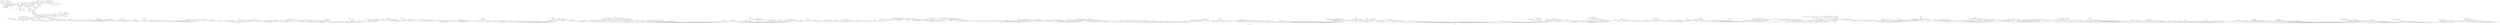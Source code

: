 digraph G {
ranksep=.2
nodesep=.1
splines=true
6->6
25->6
95->25
445->95
1235->445
3693->1235
7587->3693
3528->7587
17277->7587
30771->17277
215341->30771
579635->215341
399841->30771
39507->17277
118509->39507
221331->118509
663981->221331
342051->118509
276493->39507
48723->17277
124269->48723
140781->48723
397779->140781
985411->140781
327883->17277
637843->17277
22749->7587
57891->22749
159187->22749
639149->159187
704227->22749
98449->7587
167751->98449
228645->167751
618603->228645
503241->167751
492215->98449
586607->98449
651119->98449
279313->7587
593053->7587
726433->7587
814993->7587
947293->7587
9699->3693
20061->9699
31779->20061
43485->31779
43875->43485
60669->43875
424627->60669
307069->43875
110883->43485
332637->110883
686979->332637
130443->43485
139125->130443
387483->139125
645765->387483
417363->139125
211701->130443
286869->130443
366549->130443
442155->366549
844053->442155
801891->366549
391317->130443
222397->31779
926525->222397
260611->20061
497469->260611
518162->260611
592168->518162
620899->20061
740851->20061
26781->9699
80331->26781
133845->80331
204675->133845
341085->204675
496893->204675
522813->204675
597693->204675
223035->133845
237867->133845
238225->80331
770495->238225
933575->238225
183901->9699
337851->183901
357457->9699
645277->9699
759901->9699
931297->9699
69787->3693
263525->69787
790563->263525
448613->69787
488453->69787
221491->3693
285427->3693
390547->3693
534691->3693
575227->3693
635491->3693
675307->3693
773587->3693
793027->3693
6145->1235
16383->6145
16384->16383
16256->16384
13984->16256
11312->13984
10648->11312
10688->10648
6672->10688
14188->10648
12860->14188
15364->12860
20476->15364
12288->20476
23036->20476
12636->23036
25724->20476
28204->25724
32216->28204
33304->32216
33896->33304
34504->33896
44036->34504
33712->44036
55756->44036
52496->55756
53108->55756
56512->55756
113018->56512
204682->113018
225590->204682
354442->225590
708878->354442
255830->204682
335146->255830
381110->335146
385762->255830
381218->204682
409358->204682
501370->409358
602390->501370
814658->501370
63704->55756
62296->63704
67304->62296
49120->67304
98234->49120
122770->98234
166906->98234
222532->166906
271154->166906
336238->271154
177886->98234
196010->177886
244990->196010
273410->244990
291070->273410
388084->291070
388076->388084
418652->388084
536428->418652
458300->536428
715228->536428
776162->388084
952990->776162
844130->952990
768670->844130
483598->273410
509302->273410
539398->273410
457778->244990
220514->177886
435262->220514
793538->435262
834818->435262
441022->220514
284138->177886
443638->284138
547966->284138
584464->547966
630776->584464
412812->630776
309588->412812
432160->630776
387728->432160
299728->387728
399628->299728
526052->399628
520282->387728
650330->520282
779276->584464
779776->779276
756416->779776
862424->779776
820216->862424
874864->820216
859744->862424
890584->779276
730612->547966
930434->547966
559666->284138
596944->559666
593456->596944
267600->593456
350354->177886
700702->350354
662690->700702
906338->700702
355766->177886
711526->355766
948692->711526
79076->62296
97324->79076
84032->97324
120404->97324
109420->120404
240802->120404
298718->240802
353890->298718
544546->298718
726052->544546
630380->726052
472764->630380
199440->472764
558226->298718
457958->240802
126284->97324
124816->126284
166412->124816
124788->166412
149056->166412
298106->149056
588034->298106
798686->588034
845342->588034
999566->588034
332818->166412
163012->126284
209948->163012
74332->55756
96188->74332
81220->96188
103244->81220
77412->103244
93820->103244
125084->93820
113476->103244
113408->113476
103060->113408
137404->103060
139456->137404
126740->139456
151052->137404
113268->151052
302098->151052
521702->302098
562766->302098
532210->562766
147412->113408
197666->147412
294818->147412
117976->103244
157292->117976
117948->157292
235946->117976
132628->103244
107780->132628
137164->107780
162716->137164
157828->162716
184892->157828
325426->162716
215554->107780
287396->215554
292204->287396
574786->287396
613072->574786
559988->613072
568072->559988
586612->559988
982882->559988
392894->215554
425294->215554
850582->425294
176828->132628
133132->103244
102740->133132
82120->102740
84704->82120
53680->84704
46112->53680
71564->53680
65020->71564
78376->71564
78628->71564
71834->53680
169402->84704
338798->169402
400570->338798
500690->400570
650858->400570
786458->400570
898792->786458
937222->786458
554002->338798
870518->554002
172628->133132
148420->172628
123740->148420
98920->123740
131884->98920
93684->131884
94672->93684
110936->131884
221866->110936
213590->221866
296534->221866
435794->221866
610078->435794
740758->435794
819022->435794
438014->221866
765826->438014
247474->123740
478286->247474
328329->148420
681831->328329
978123->328329
197272->172628
180728->197272
394538->197272
658822->394538
795290->658822
994090->795290
988790->994090
265474->172628
232190->265474
177184->232190
141344->177184
112672->141344
144856->141344
151064->144856
155872->151064
157544->144856
167896->157544
160424->167896
170432->167896
145712->177184
291418->145712
449462->291418
631618->449462
898918->449462
473486->291418
796018->473486
626990->796018
304066->232190
324304->304066
333392->324304
370616->324304
332464->370616
353336->332464
309064->353336
236768->309064
706666->353336
942212->706666
443276->332464
322300->443276
402940->443276
886546->443276
664922->332464
333184->370616
741226->370616
988292->741226
648602->324304
349118->304066
608126->304066
464374->232190
471616->464374
530696->464374
479104->530696
619156->464374
825532->619156
883466->464374
928742->464374
304766->265474
539074->304766
718756->539074
830428->718756
916334->539074
609526->304766
812692->609526
530942->265474
181138->103244
69002->34504
86230->69002
97318->69002
67786->33896
72272->67786
144538->72272
236486->144538
132014->67786
253906->132014
339014->253906
658906->339014
823610->658906
667834->339014
834770->667834
259234->132014
296750->259234
344950->296750
385130->344950
770254->385130
462854->344950
925702->462854
960410->925702
519478->296750
593672->519478
567688->593672
700292->567688
619180->700292
440606->259234
135566->67786
42212->33304
42568->42212
38660->42568
48632->42568
84418->42212
66602->33304
129958->66602
64426->32216
35636->28204
56402->28204
104878->56402
27292->20476
30722->15364
58918->30722
24442->16256
44138->24442
83662->44138
46238->24442
79762->46238
48878->24442
95122->48878
183518->95122
353746->183518
377296->353746
481838->353746
526162->481838
954706->481838
32506->16256
52754->32506
73822->52754
147638->73822
168712->147638
80446->52754
82976->80446
107252->80446
125596->107252
167452->125596
211388->167452
334898->167452
129628->107252
133796->129628
172828->129628
221132->172828
126914->80446
177646->126914
215662->126914
431318->215662
524770->431318
243382->126914
58754->32506
114046->58754
130250->114046
228086->114046
114622->58754
144578->114622
249622->144578
397898->249622
625222->397898
591290->625222
772246->397898
823696->772246
896714->772246
280366->144578
65006->32506
130006->65006
260006->130006
520006->260006
416570->520006
454342->416570
893498->454342
520690->416570
694244->520690
970142->520690
825358->416570
32762->16384
40930->32762
74462->40930
81854->40930
47158->32762
83306->47158
160054->83306
59218->32762
82478->59218
150226->82478
295814->150226
338056->295814
348896->338056
240640->348896
300446->150226
102182->59218
167098->102182
190952->167098
193528->190952
203608->190952
271468->203608
293012->271468
320968->293012
359432->320968
249796->190952
241664->249796
236128->241664
152240->236128
314828->236128
388252->314828
434948->388252
266416->249796
275216->266416
322076->249796
274660->322076
644146->322076
222788->167098
262526->167098
250690->262526
334244->250690
501374->250690
865906->501374
967282->501374
309442->262526
386914->262526
515876->386914
408460->515876
410032->515876
466250->410032
732622->466250
976178->732622
871438->466250
995912->871438
846208->995912
916222->466250
932494->466250
820058->410032
468940->515876
365180->468940
320260->365180
427004->320260
854002->427004
375080->468940
617684->468940
504220->617684
672284->504220
421956->672284
276066->421956
658444->617684
632384->658444
704812->617684
759182->386914
324602->167098
588178->324602
692270->588178
883666->692270
942544->883666
856820->942544
642358->324602
62098->32762
89102->62098
212797->16383
382707->212797
886525->212797
310897->16383
702577->16383
22895->6145
86545->22895
248223->86545
727521->248223
328415->86545
985233->328415
360475->86545
432695->86545
951863->86545
388909->22895
492697->22895
526033->22895
936973->22895
25475->6145
76413->25475
162987->76413
78408->162987
163827->76413
127345->25475
421655->127345
280093->25475
430227->280093
826851->280093
432769->25475
522877->25475
26255->6145
78753->26255
49284->78753
131245->26255
300963->131245
824243->131245
446029->26255
32767->6145
32768->32767
37432->32768
30968->37432
459553->32767
489953->32767
556733->32767
625921->32767
37289->6145
83871->37289
410047->37289
832759->37289
46943->6145
218665->46943
267553->46943
406657->46943
460801->46943
529633->46943
853921->46943
54223->6145
271085->54223
659155->271085
729715->271085
296177->54223
384761->54223
586417->54223
67463->6145
575641->67463
776737->67463
928441->67463
983161->67463
79703->6145
239097->79703
325935->239097
475665->325935
879087->475665
615213->325935
985347->615213
365775->239097
609585->365775
479439->239097
779505->479439
537939->239097
398485->79703
574057->79703
876601->79703
123257->6145
140783->6145
422337->140783
879327->422337
898983->422337
912543->422337
189503->6145
262343->6145
322823->6145
431183->6145
586559->6145
610343->6145
645959->6145
822959->6145
939959->6145
974903->6145
13453->1235
55925->13453
167763->55925
503277->167763
994323->503277
191035->55925
886949->191035
63845->13453
191523->63845
297693->191523
654819->297693
574557->191523
242155->63845
548405->242155
319195->63845
954523->63845
78547->13453
317933->78547
392705->78547
549773->78547
608333->78547
81011->13453
114851->13453
309085->114851
792995->309085
878339->309085
344541->114851
657699->344541
739125->657699
829035->739125
119603->13453
147851->13453
694837->147851
176947->13453
379089->176947
935693->176947
260147->13453
416051->13453
433973->13453
945867->433973
549851->13453
710147->13453
950051->13453
20689->1235
126371->20689
144767->20689
363265->144767
434289->144767
890511->434289
924471->434289
999951->434289
573505->144767
260831->20689
443831->20689
467711->20689
970127->20689
48913->1235
203675->48913
244535->48913
55789->1235
232325->55789
276075->232325
250965->276075
293355->250965
880053->293355
442005->276075
717195->442005
736635->442005
327187->55789
589667->55789
774611->55789
950291->55789
62593->1235
260675->62593
782013->260675
962965->260675
383033->62593
444431->62593
555599->62593
556543->62593
623183->62593
652639->62593
662831->62593
678847->62593
688391->62593
82573->1235
234867->82573
704589->234867
302075->82573
343925->82573
412835->82573
594803->82573
803891->82573
908171->82573
95533->1235
211925->95533
386771->95533
477635->95533
572467->95533
617267->95533
634067->95533
851539->95533
144493->1235
601925->144493
602147->144493
150289->1235
728495->150289
834799->150289
974351->150289
183553->1235
175232->183553
200248->175232
220952->200248
203650->175232
350458->175232
635042->350458
672086->350458
692066->350458
246733->1235
251089->1235
255373->1235
519219->255373
267793->1235
411327->267793
906561->411327
275713->1235
307789->1235
310993->1235
356353->1235
547407->356353
364813->1235
734195->364813
377089->1235
379789->1235
380113->1235
2195->445
7885->2195
39395->7885
134485->39395
560225->134485
139345->39395
529055->139345
696695->139345
149245->39395
617555->149245
746195->149245
182005->39395
797435->182005
433213->39395
905533->39395
55139->7885
114205->55139
518195->114205
570995->114205
799379->114205
902627->114205
223069->55139
603507->223069
236245->55139
635915->236245
275233->55139
603567->275233
606397->55139
86603->7885
259797->86603
806773->86603
121669->7885
578459->121669
851627->121669
133739->7885
668665->133739
243443->7885
337163->7885
477203->7885
523739->7885
985139->7885
16813->2195
69925->16813
908843->69925
174707->16813
524109->174707
888227->16813
88273->2195
540323->88273
970871->88273
113473->2195
567335->113473
629951->113473
694673->113473
175213->2195
513363->175213
646785->513363
705875->175213
959987->175213
223309->2195
235153->2195
801647->235153
270253->2195
338509->2195
382573->2195
877539->382573
393409->2195
507853->2195
537553->2195
556993->2195
595009->2195
640909->2195
693613->2195
798913->2195
911809->2195
943309->2195
949393->2195
995473->2195
4763->445
14277->4763
41275->14277
206345->41275
619023->206345
934855->206345
453893->41275
695237->41275
701369->41275
954053->41275
26341->4763
113659->26341
320997->113659
419645->113659
446537->113659
492037->113659
614117->113659
681541->113659
758597->113659
500099->26341
605291->26341
815579->26341
38077->4763
153923->38077
239421->153923
434091->239421
817749->434091
718251->239421
435325->153923
226723->38077
266483->38077
773773->266483
799437->266483
933525->799437
419107->38077
875219->38077
52261->4763
183515->52261
550533->183515
917545->183515
365771->52261
504779->52261
574739->52261
756059->52261
137257->4763
555863->137257
571775->137257
686255->137257
823543->137257
914263->137257
193561->4763
277477->4763
333061->4763
388357->4763
415897->4763
525337->4763
820357->4763
5603->445
36157->5603
155363->36157
180755->36157
542253->180755
867565->180755
903745->180755
518723->36157
686603->36157
862403->36157
61501->5603
256835->61501
770493->256835
430451->61501
603779->61501
799331->61501
161617->5603
644375->161617
808055->161617
392701->5603
458077->5603
957051->458077
555601->5603
716701->5603
9683->445
29037->9683
71763->29037
136941->71763
202989->71763
204429->71763
370587->204429
489475->204429
208941->71763
590739->208941
87099->29037
377299->29037
720237->377299
551323->29037
48385->9683
133055->48385
399153->133055
769119->399153
821925->769119
947115->821925
810447->399153
989007->399153
571465->133055
146015->48385
438033->146015
545391->438033
730045->146015
178415->48385
522145->178415
829585->178415
201475->48385
384573->201475
314783->48385
503965->314783
944337->314783
476927->48385
486541->48385
628823->48385
771919->48385
81037->9683
405155->81037
510337->9683
567757->9683
17243->445
51717->17243
155139->51717
269181->155139
807531->269181
290301->155139
97669->17243
241851->97669
725541->241851
315755->97669
947253->315755
406825->97669
157861->17243
176293->17243
189541->17243
911017->17243
18659->445
75229->18659
243155->75229
545965->243155
359795->75229
376115->75229
951925->376115
481411->75229
827387->75229
763297->18659
23363->445
44733->23363
64467->44733
837889->64467
134187->44733
384213->134187
116785->23363
714959->116785
731087->116785
923087->116785
242749->23363
536797->23363
553213->23363
581437->23363
676657->23363
956161->23363
26483->445
58765->26483
190475->58765
571413->190475
788365->190475
411299->58765
79437->26483
238299->79437
312741->238299
921579->312741
923739->312741
938211->312741
487461->238299
696267->487461
494373->238299
888027->494373
341581->26483
608557->26483
33659->445
291421->33659
370117->33659
552421->33659
571897->33659
975241->33659
36059->445
846301->36059
37403->445
186985->37403
778975->186985
859717->37403
922213->37403
985861->37403
40259->445
201265->40259
392029->40259
472957->40259
684097->40259
41003->445
165781->41003
170965->41003
146475->170965
164565->146475
377403->164565
723333->377403
870213->377403
483963->164565
279573->146475
510699->279573
823611->279573
826107->279573
430955->170965
384373->41003
42059->445
599029->42059
44243->445
397837->44243
705709->44243
963757->44243
45803->445
46259->445
46883->445
234385->46883
387695->234385
729277->46883
47603->445
142797->47603
999523->142797
221965->47603
879635->221965
523501->47603
48443->445
242185->48443
903575->242185
276133->48443
310981->48443
918219->310981
457861->48443
899581->48443
49163->445
138325->49163
384395->138325
531275->138325
572315->138325
619835->138325
691595->138325
245785->49163
426037->49163
708781->49163
726997->49163
898357->49163
913->95
3311->913
8785->3311
36475->8785
69573->36475
104133->36475
158885->36475
340131->158885
476643->158885
851229->476643
664795->158885
763435->158885
182345->36475
547023->182345
595255->182345
665815->182345
911695->182345
226373->36475
352443->226373
819717->352443
947515->226373
255269->36475
619769->36475
838373->36475
36815->8785
184045->36815
770195->184045
886835->184045
920195->184045
846193->36815
43895->8785
110005->43895
202475->110005
607413->202475
458225->110005
701175->458225
476203->110005
131673->43895
202167->131673
279591->131673
465945->279591
753735->465945
801465->753735
776535->465945
813369->279591
859807->131673
178633->43895
773591->178633
893135->178633
181105->43895
219445->43895
53459->8785
267265->53459
969095->267265
981215->267265
908497->53459
201503->8785
604497->201503
689065->201503
271343->8785
323639->8785
375863->8785
410639->8785
462743->8785
618623->8785
894143->8785
928439->8785
9921->3311
22293->9921
48939->22293
136821->48939
318291->136821
530445->318291
870387->530445
954861->318291
717787->136821
957691->136821
289627->22293
717573->289627
423187->22293
128791->9921
591785->128791
188119->9921
365671->9921
601399->9921
16849->3311
64375->16849
242525->64375
727563->242525
70075->16849
227525->70075
470155->227525
289565->70075
936595->289565
982675->289565
461573->70075
473993->70075
490469->70075
910793->70075
72527->16849
701041->72527
84215->16849
252633->84215
402865->84215
665353->84215
677833->84215
96719->16849
233905->96719
497943->233905
804969->497943
955647->804969
629615->233905
812273->233905
459697->96719
604849->96719
102851->16849
683389->102851
104111->16849
312321->104111
566391->312321
758319->312321
171071->16849
265591->16849
447849->265591
286127->16849
319751->16849
911449->319751
959241->319751
622007->16849
625931->16849
821683->16849
36289->3311
151075->36289
657845->151075
171647->36289
695233->171647
858205->171647
399047->36289
435851->36289
577711->36289
689111->36289
772799->36289
787681->36289
172621->3311
191809->3311
799075->191809
959015->191809
286669->3311
324109->3311
342721->3311
542701->3311
595729->3311
699841->3311
818029->3311
932689->3311
4535->913
49753->4535
207175->49753
988985->207175
248735->49753
547151->49753
646607->49753
812087->49753
76789->4535
537467->76789
844547->76789
184213->4535
767425->184213
237493->4535
316873->4535
369433->4535
499573->4535
602389->4535
854389->4535
5243->913
26185->5243
107735->26185
377725->107735
944195->377725
120695->26185
362073->120695
581415->362073
585783->362073
582385->120695
603445->120695
183239->26185
678601->183239
241943->26185
725817->241943
285623->26185
442377->285623
795951->442377
300407->26185
340223->26185
601703->26185
637367->26185
810743->26185
38533->5243
134075->38533
326843->38533
374891->38533
409019->38533
437627->38533
569867->38533
711419->38533
57541->5243
106299->57541
152901->106299
458691->152901
984093->458691
214281->106299
292095->214281
398205->292095
877563->398205
585873->292095
991599->585873
876273->292095
744037->106299
579899->57541
632819->57541
664859->57541
747851->57541
60421->5243
422891->60421
275017->5243
947639->275017
367141->5243
458617->5243
964741->5243
25607->913
76809->25607
537607->76809
102625->25607
424415->102625
427475->102625
449135->102625
628229->102625
128005->25607
507035->128005
609515->128005
753403->128005
895979->128005
152269->25607
445251->152269
634325->152269
204217->25607
850775->204217
957671->204217
435013->25607
588409->25607
659833->25607
708793->25607
741733->25607
27311->913
93145->27311
356975->93145
465695->93145
300289->27311
740569->27311
791149->27311
45527->913
94473->45527
136569->45527
282793->45527
395473->45527
979887->395473
50327->913
251605->50327
577083->251605
680763->251605
61247->913
68807->913
235105->68807
73247->913
219729->73247
801697->73247
924673->73247
81911->913
371185->81911
999215->371185
900889->81911
83327->913
670657->83327
107447->913
432625->107447
537205->107447
114911->913
127847->913
383529->127847
785113->127847
131207->913
393609->131207
138767->913
416289->138767
639711->416289
147911->913
714145->147911
156407->913
160847->913
804205->160847
165911->913
172967->913
173711->913
491425->173711
521121->173711
177311->913
741985->177311
181367->913
432633->181367
906805->181367
186911->913
639145->186911
187487->913
389313->187487
751167->389313
856383->389313
196487->913
671905->196487
203447->913
205727->913
206711->913
305625->206711
687627->305625
798591->305625
916863->305625
207407->913
766105->207407
207887->913
710905->207887
837625->207887
1633->95
3575->1633
10713->3575
20391->10713
631129->20391
753061->20391
874921->20391
22167->10713
155113->22167
646175->155113
287989->22167
420793->22167
818773->22167
951289->22167
29607->10713
44121->29607
99243->44121
211509->99243
453051->211509
715077->453051
940869->453051
462411->211509
278709->99243
105175->44121
455273->105175
456617->105175
465065->105175
736169->105175
831017->105175
973577->105175
837919->44121
75417->29607
125655->75417
376953->125655
829191->376953
214887->75417
644649->214887
980239->75417
207193->29607
562153->29607
32127->10713
224833->32127
470015->224833
649711->10713
776647->10713
14065->3575
58475->14065
164725->58475
686225->164725
310453->58475
905547->310453
847573->58475
98399->14065
385441->98399
677521->98399
182663->14065
547977->182663
747135->547977
913285->182663
297827->14065
435023->14065
742583->14065
937799->14065
60469->3575
665027->60469
683723->60469
144853->3575
603425->144853
724235->144853
165769->3575
186050->165769
952343->165769
289753->3575
664599->289753
800745->664599
370969->3575
391093->3575
568969->3575
759769->3575
834073->3575
3999->1633
122977->3999
614855->122977
972191->122977
263377->3999
309601->3999
423901->3999
580897->3999
863101->3999
8135->1633
29665->8135
181349->29665
271007->29665
813009->271007
983521->271007
641677->29665
681743->29665
762863->29665
918623->29665
89353->8135
372175->89353
937265->372175
137989->8135
574825->137989
689915->137989
186553->8135
331813->8135
933483->331813
380089->8135
428293->8135
9653->1633
28947->9653
38445->28947
74451->38445
70785->74451
140589->74451
521389->74451
499603->38445
376129->28947
549613->28947
38731->9653
109109->38731
138411->109109
415221->138411
465675->415221
808533->465675
691995->415221
949605->691995
968821->138411
545515->109109
271061->38731
763147->271061
813171->271061
658121->38731
735509->38731
890261->38731
119947->9653
221467->9653
279067->9653
964651->9653
10127->1633
40033->10127
172991->40033
518961->172991
256751->40033
543167->40033
657153->543167
637823->40033
760247->40033
920207->40033
126673->10127
213807->126673
480129->213807
767487->480129
527675->126673
232369->10127
968075->232369
473713->10127
593953->10127
893293->10127
17831->1633
53481->17831
120303->53481
111825->120303
162735->111825
478353->162735
483925->162735
488193->162735
213423->111825
332241->213423
553695->332241
607905->553695
498015->607905
808545->553695
922785->553695
982959->332241
388689->213423
874521->388689
545169->213423
621969->213423
629169->213423
251577->111825
495351->251577
591345->495351
698895->591345
873585->698895
878265->698895
496947->251577
551511->251577
646569->551511
665385->551511
771015->665385
881385->551511
898665->551511
335463->111825
580377->335463
852327->580377
891639->580377
814521->335463
857049->335463
916473->335463
948921->335463
966873->335463
989913->335463
571039->111825
149265->120303
335817->149265
731223->335817
264561->120303
457359->264561
595233->264561
715839->264561
338001->120303
684207->338001
701919->338001
997599->338001
351249->120303
771951->351249
360897->120303
77785->17831
323975->77785
371495->77785
717145->371495
402983->77785
486983->77785
855503->77785
91609->17831
365351->91609
381575->91609
396487->91609
525511->91609
607725->525511
583751->91609
608167->91609
156409->17831
715895->156409
793991->156409
898471->156409
948647->156409
409561->17831
729349->17831
835801->17831
21047->1633
483529->21047
609493->21047
684075->609493
30647->1633
91929->30647
255831->91929
718089->255831
742569->255831
755049->255831
643447->91929
37007->1633
99505->37007
189903->99505
321695->99505
977185->321695
430703->99505
696479->99505
111009->37007
249741->111009
749211->249741
409393->37007
697167->409393
786087->409393
654193->37007
49631->1633
148881->49631
301239->148881
334953->148881
426399->148881
920337->426399
998241->426399
843421->49631
83687->1633
773113->83687
95831->1633
460585->95831
549289->95831
569449->95831
113807->1633
882673->113807
122687->1633
471025->122687
128567->1633
385689->128567
867771->385689
137327->1633
686605->137327
154631->1633
166007->1633
613105->166007
207527->1633
622569->207527
220967->1633
338025->220967
434295->338025
883593->434295
724911->338025
760527->338025
223631->1633
678385->223631
252407->1633
506169->252407
260087->1633
262631->1633
787881->262631
277727->1633
285167->1633
314207->1633
325967->1633
346631->1633
368831->1633
410831->1633
412847->1633
430631->1633
447767->1633
451487->1633
469607->1633
478367->1633
493631->1633
500207->1633
508247->1633
517631->1633
523727->1633
539831->1633
552287->1633
567887->1633
869025->567887
571607->1633
580007->1633
590231->1633
903225->590231
601847->1633
604847->1633
605831->1633
616127->1633
618767->1633
619631->1633
624647->1633
627047->1633
635231->1633
641831->1633
650231->1633
661631->1633
663647->1633
664007->1633
665807->1633
665831->1633
2173->95
23771->2173
71301->23771
499051->71301
926731->71301
182149->23771
536187->182149
197989->23771
824825->197989
403801->23771
546181->23771
688489->23771
40907->2173
122709->40907
858907->122709
940309->40907
62147->2173
186429->62147
254115->186429
726333->254115
366531->186429
664989->366531
310705->62147
852303->310705
417373->62147
512413->62147
66371->2173
434749->66371
729949->66371
87371->2173
341173->87371
960949->87371
91547->2173
190053->91547
289179->190053
457705->91547
703143->457705
124667->2173
128771->2173
386301->128771
546675->386301
798285->546675
839853->546675
153227->2173
412405->153227
173387->2173
185387->2173
449365->185387
213107->2173
224867->2173
674589->224867
378450->674589
378438->378450
347898->378438
367482->378438
231270->367482
157530->231270
231258->231270
195558->231258
120666->195558
829213->224867
345827->2173
356747->2173
381947->2173
392627->2173
765453->392627
434627->2173
461987->2173
465371->2173
515171->2173
534587->2173
550547->2173
578771->2173
636227->2173
685187->2173
693587->2173
734507->2173
750371->2173
760787->2173
773627->2173
791267->2173
810947->2173
839507->2173
846467->2173
905867->2173
914171->2173
936347->2173
944171->2173
955667->2173
961307->2173
981371->2173
998771->2173
119->25
565->119
675->565
8593->675
35675->8593
107013->35675
192507->107013
303099->107013
684741->303099
43631->8593
130881->43631
237111->130881
294453->130881
474315->294453
317679->130881
837201->317679
381039->130881
594705->381039
781521->381039
916111->130881
741421->43631
751249->43631
48191->8593
144561->48191
300159->144561
483585->300159
325233->144561
975687->325233
474529->48191
529969->48191
785929->48191
72943->8593
364685->72943
728849->72943
802241->72943
853073->72943
81679->8593
571697->81679
898337->81679
94391->8593
507529->94391
162887->8593
814405->162887
248327->8593
744969->248327
452567->8593
604991->8593
672527->8593
19933->675
99635->19933
401125->99635
616203->401125
174499->19933
478461->174499
895131->478461
243827->19933
258947->19933
312707->19933
938109->312707
364963->19933
378347->19933
412499->19933
815531->19933
855227->19933
27133->675
109571->27133
328701->109571
422331->328701
451269->422331
627459->328701
798099->328701
112925->27133
338763->112925
518325->338763
626715->518325
961269->338763
386035->112925
447235->112925
921725->447235
537235->112925
564595->112925
135635->27133
172291->27133
208307->27133
238979->27133
256883->27133
623507->27133
631331->27133
663011->27133
743651->27133
785987->27133
835267->27133
926813->27133
37393->675
53487->37393
111249->53487
192951->111249
331209->192951
745191->331209
568329->192951
225711->111249
250281->111249
374353->53487
212927->37393
638769->212927
240751->37393
330863->37393
992577->330863
341231->37393
995665->341231
349679->37393
386191->37393
485927->37393
662447->37393
859487->37393
40669->675
93171->40669
192899->40669
378547->40669
681057->378547
646425->681057
457283->40669
572339->40669
794723->40669
43873->675
126111->43873
374725->126111
815675->374725
378321->126111
829431->378321
182675->43873
317037->182675
215327->43873
219335->43873
268373->43873
417963->268373
557307->268373
326287->43873
419471->43873
828911->43873
833207->43873
55969->675
233075->55969
659725->233075
699213->233075
320383->55969
947361->320383
346591->55969
522847->55969
637871->55969
58813->675
137795->58813
413373->137795
594915->413373
957405->594915
616515->413373
930237->616515
879867->413373
934467->413373
523165->137795
576445->137795
661405->137795
522691->58813
570739->58813
655187->58813
675571->58813
679939->58813
69469->675
204035->69469
487165->204035
347315->69469
431011->69469
764027->69469
809731->69469
78973->675
375347->78973
97693->675
327875->97693
983613->327875
449315->97693
488435->97693
870419->97693
870883->97693
923747->97693
980771->97693
104353->675
434675->104353
521735->104353
750393->521735
905415->750393
638813->104353
930527->104353
109969->675
473711->109969
631183->109969
684271->109969
769727->109969
112669->675
329907->112669
756717->329907
469325->112669
563315->112669
735203->112669
1595->565
5605->1595
20315->5605
54565->20315
235963->54565
272795->54565
764005->272795
319963->54565
356027->54565
716485->356027
505307->54565
927299->54565
90565->20315
345049->20315
23225->5605
119623->23225
442169->119623
598085->119623
646457->119623
782201->119623
533623->23225
23435->5605
70293->23435
104811->70293
733621->104811
210867->70293
79885->23435
225875->79885
677613->225875
332725->79885
659747->79885
878603->79885
962117->79885
107245->23435
398089->23435
759927->398089
31003->5605
52325->31003
156963->52325
233565->156963
596643->233565
631923->233565
299997->156963
899979->299997
325917->156963
416733->156963
694515->416733
916707->416733
441213->156963
924963->441213
970563->441213
444957->156963
457341->156963
460797->156963
767955->460797
214123->52325
801941->214123
834197->214123
218395->52325
590853->218395
601445->218395
642693->218395
803115->642693
829445->218395
247915->52325
670773->247915
304507->52325
575443->52325
133861->31003
477659->133861
936971->133861
180901->31003
261723->180901
407589->261723
661755->407589
522219->180901
783419->180901
855899->180901
192997->31003
829355->192997
964955->192997
272261->31003
501993->272261
816771->272261
543461->31003
588677->31003
698597->31003
960101->31003
72683->5605
148629->72683
218037->72683
395283->218037
468843->218037
968697->468843
248365->72683
336565->72683
799381->72683
851149->72683
128363->5605
266517->128363
462627->266517
979281->462627
538443->266517
863797->128363
172763->5605
188325->172763
287835->188325
397605->287835
460965->287835
879963->460965
624741->287835
735333->287835
518277->172763
228083->5605
261179->5605
403763->5605
458243->5605
534179->5605
555803->5605
566603->5605
695579->5605
886883->5605
907979->5605
939563->5605
17413->1595
39819->17413
75957->39819
188043->75957
270837->188043
497931->270837
812499->270837
456501->188043
622395->456501
480309->188043
541461->188043
553269->188043
772597->188043
91221->39819
151995->91221
313353->151995
689271->313353
881511->313353
260859->91221
334341->260859
632691->334341
541701->260859
684225->541701
111957->39819
186555->111957
559653->186555
232443->111957
285957->232443
389835->285957
857859->285957
511269->232443
705243->511269
871131->511269
697317->232443
294843->111957
562437->294843
562821->294843
937995->562821
707397->294843
319467->111957
323067->111957
327867->111957
531333->327867
707931->531333
868923->531333
335859->111957
539085->335859
821715->539085
985197->335859
747643->111957
783643->111957
756181->39819
46731->17413
91509->46731
140181->46731
404139->140181
677781->404139
420531->140181
700845->420531
792429->420531
327061->46731
72425->17413
217263->72425
242385->217263
110891->17413
230229->110891
145211->17413
435621->145211
159211->17413
713645->159211
176987->17413
530949->176987
723915->530949
178139->17413
555685->178139
182507->17413
547509->182507
191411->17413
330467->17413
333371->17413
399947->17413
504107->17413
920027->17413
36133->1595
458459->36133
617179->36133
761867->36133
830507->36133
852923->36133
882059->36133
63673->1595
265175->63673
719785->265175
934525->265175
318335->63673
417991->63673
458183->63673
554567->63673
732199->63673
827567->63673
108133->1595
155547->108133
315867->108133
540635->108133
942491->108133
964379->108133
125413->1595
522425->125413
545915->125413
616987->125413
627035->125413
691067->125413
150793->1595
628175->150793
656615->150793
159109->1595
430347->159109
749301->430347
662825->159109
768395->159109
914011->159109
167353->1595
677831->167353
810407->167353
238309->1595
310309->1595
317113->1595
931143->317113
381193->1595
727671->381193
399013->1595
404809->1595
478393->1595
501253->1595
509893->1595
855387->509893
887445->855387
973371->509893
541573->1595
548773->1595
580453->1595
602809->1595
610873->1595
612709->1595
614473->1595
622213->1595
634633->1595
2225->565
6663->2225
19977->6663
59919->19977
259519->19977
284617->6663
714277->6663
13279->2225
60401->13279
181191->60401
193039->60401
267057->193039
703743->267057
624305->193039
836017->193039
936305->193039
202975->60401
511805->202975
600545->202975
279295->60401
144041->13279
175959->144041
270921->175959
355221->175959
683019->355221
324063->144041
712833->324063
432111->144041
145937->13279
437799->145937
586905->437799
585871->145937
729655->145937
152609->13279
343341->152609
934381->152609
174401->13279
352917->174401
392373->174401
784107->392373
798219->392373
824427->392373
702559->174401
771799->174401
251921->13279
617695->251921
755751->251921
284321->13279
384221->13279
489917->13279
779921->13279
806237->13279
24343->2225
121685->24343
138281->24343
204809->24343
460791->204809
746697->460791
248209->24343
311657->24343
929335->311657
934959->311657
316277->24343
338537->24343
761679->338537
354217->24343
697001->24343
942039->697001
37519->2225
212993->37519
442287->212993
888273->442287
918513->442287
214193->37519
391503->214193
642567->214193
262577->37519
668815->262577
947023->262577
412577->37519
928269->412577
421681->37519
637517->37519
152863->2225
738665->152863
764285->152863
177703->2225
686825->177703
238543->2225
285919->2225
399319->2225
453319->2225
495223->2225
565783->2225
594943->2225
604519->2225
651319->2225
660463->2225
731023->2225
850903->2225
865663->2225
928519->2225
960919->2225
991519->2225
3899->565
23749->3899
66275->23749
198813->66275
563811->198813
584547->198813
894525->584547
306685->66275
902915->306685
101195->23749
118715->23749
324805->118715
891003->324805
367285->118715
593545->118715
134939->23749
655081->134939
143899->23749
688445->143899
826469->143899
964901->143899
149051->23749
640285->149051
151931->23749
166187->23749
498549->166187
787083->498549
953451->498549
575125->166187
806605->166187
687851->23749
65977->3899
109863->65977
241593->109863
430407->241593
673113->430407
947193->430407
531399->241593
641607->241593
695991->241593
706359->241593
710967->241593
724767->241593
247641->109863
331815->247641
362943->247641
528129->362943
601239->247641
819765->601239
329577->109863
684423->329577
842007->329577
186807->65977
419289->186807
415303->65977
433223->65977
675129->433223
857519->65977
180997->3899
754025->180997
383497->3899
493477->3899
515257->3899
665701->3899
729097->3899
833317->3899
874501->3899
9299->565
46465->9299
150095->46465
450273->150095
893727->450273
750445->150095
165575->46465
827845->165575
213695->46465
811585->213695
284249->46465
639531->284249
325199->46465
603863->46465
998697->603863
789599->46465
157777->9299
759455->157777
788855->157777
379537->9299
545101->9299
655117->9299
819601->9299
12443->565
62185->12443
229415->62185
401999->62185
625691->62185
808223->62185
912407->62185
70213->12443
239915->70213
351035->70213
772211->70213
816491->70213
820859->70213
912587->70213
952187->70213
139621->12443
345819->139621
471465->345819
675995->139621
797819->139621
359977->12443
957275->359977
508441->12443
970599->508441
21443->565
98365->21443
327037->21443
880355->327037
474493->21443
492637->21443
877441->21443
22403->565
111985->22403
783839->111985
121597->22403
506525->121597
607955->121597
943283->121597
246301->22403
742115->246301
835475->246301
513853->22403
583477->22403
30683->565
89125->30683
445595->89125
558523->89125
980243->89125
153385->30683
766895->153385
337381->30683
622717->30683
35843->565
107517->35843
211347->107517
579597->211347
547155->579597
752563->107517
141565->35843
179185->35843
624335->179185
955425->624335
204061->35843
341653->35843
846507->341653
394141->35843
772861->35843
45299->565
165625->45299
592895->165625
226465->45299
347823->226465
633215->226465
769777->45299
952621->45299
46763->565
233785->46763
973975->233785
514261->46763
47483->565
48899->565
590461->48899
56723->565
224365->56723
525613->56723
623821->56723
65363->565
326785->65363
885037->65363
66299->565
331465->66299
731255->331465
426181->66299
750397->66299
69323->565
346585->69323
445621->69323
699637->69323
991093->69323
71243->565
356185->71243
406549->71243
936757->71243
72299->565
470869->72299
586177->72299
795157->72299
74483->565
356365->74483
959315->356365
752077->74483
819181->74483
76499->565
382465->76499
841357->76499
77123->565
78563->565
78899->565
394465->78899
867757->78899
79403->565
199317->79403
413883->199317
726597->413883
414387->199317
782289->414387
902733->414387
597939->199317
238197->79403
396985->79403
521941->79403
763789->79403
79523->565
795421->79523
1177->119
4775->1177
18625->4775
50015->18625
82895->18625
248673->82895
732111->248673
388345->82895
414445->82895
533137->82895
834097->82895
911713->82895
130319->18625
329329->130319
300863->18625
576383->18625
687719->18625
761903->18625
59737->4775
120807->59737
163737->120807
491199->163737
473025->491199
259209->120807
414711->259209
623625->414711
527031->259209
277017->120807
498303->277017
519783->277017
866265->519783
644583->277017
418103->59737
601007->59737
776399->59737
807143->59737
109273->4775
208551->109273
275135->109273
825393->275135
546335->109273
194053->4775
250213->4775
454491->250213
503195->250213
333913->4775
977943->333913
389353->4775
471973->4775
608233->4775
635269->4775
875353->4775
5855->1177
7396->5855
3888->7396
7856->7396
15706->7856
20932->15706
41858->20932
494209->41858
14786->7396
29566->14786
17553->5855
228007->17553
752887->17553
29245->5855
104675->29245
270803->29245
812397->270803
380003->29245
631283->29245
672083->29245
690947->29245
735827->29245
60673->5855
314111->60673
942321->314111
371273->60673
667271->60673
788567->60673
889151->60673
64273->5855
159087->64273
339489->159087
763821->339489
398337->159087
663855->398337
896229->398337
238333->5855
272929->5855
676191->272929
307453->5855
776195->307453
410593->5855
984095->410593
648733->5855
783229->5855
11999->1177
131857->11999
302367->131857
543933->302367
693537->302367
859137->302367
892833->302367
922943->131857
146761->11999
280119->146761
169441->11999
243999->169441
458319->169441
707217->458319
622175->169441
203677->11999
848525->203677
347101->11999
704401->11999
846817->11999
15119->1177
71281->15119
308399->71281
788305->308399
469679->71281
484183->71281
136081->15119
329615->136081
166177->15119
397775->166177
692275->166177
256717->15119
618157->15119
26519->1177
132565->26519
321035->132565
963093->321035
169609->26519
360553->26519
678807->360553
376681->26519
437161->26519
733239->437161
839439->437161
948951->437161
450517->26519
768181->26519
53063->1177
141625->53063
589975->141625
708095->141625
340921->53063
583561->53063
589537->53063
59519->1177
297565->59519
600001->59519
955681->59519
65903->1177
197697->65903
286143->197697
395265->286143
716919->395265
600897->286143
629409->286143
659857->65903
74303->1177
310465->74303
725375->310465
324865->74303
772415->324865
371485->74303
80519->1177
402565->80519
923403->402565
955417->80519
86663->1177
90719->1177
431137->90719
662319->431137
96743->1177
290217->96743
652959->290217
383065->96743
420865->96743
483685->96743
552409->96743
114383->1177
571885->114383
120119->1177
486409->120119
571081->120119
133223->1177
142343->1177
159983->1177
479937->159983
799885->159983
165119->1177
458689->165119
661311->458689
785281->165119
168503->1177
505497->168503
178463->1177
189719->1177
902377->189719
948565->189719
194423->1177
212519->1177
663685->212519
913345->212519
216863->1177
406945->216863
650577->216863
223943->1177
671817->223943
236183->1177
243983->1177
258719->1177
270119->1177
272303->1177
816897->272303
282743->1177
287663->1177
616737->287663
288623->1177
290519->1177
296903->1177
302063->1177
306143->1177
918417->306143
317183->1177
951537->317183
321719->1177
324719->1177
326423->1177
328583->1177
985737->328583
331103->1177
993297->331103
337823->1177
338519->1177
341519->1177
919345->341519
344783->1177
752817->344783
771505->344783
345119->1177
345383->1177
345623->1177
1717->119
7025->1717
15777->7025
31959->15777
47319->15777
582343->15777
676519->15777
22495->7025
48545->22495
145623->48545
386601->145623
644295->386601
683559->386601
405609->145623
649335->405609
912591->405609
191935->48545
440193->191935
959645->191935
219295->48545
883625->219295
242695->48545
533863->48545
824959->48545
62913->22495
83391->62913
83265->83391
582799->83265
583681->83391
90015->62913
134625->90015
276639->134625
809121->276639
218433->90015
454239->218433
270033->90015
619359->270033
796767->270033
810087->270033
630049->90015
72545->22495
163197->72545
222435->163197
489579->163197
275215->72545
994625->275215
452767->72545
535279->72545
797863->72545
98465->22495
313375->98465
492295->98465
602749->98465
247313->22495
741927->247313
292253->22495
876747->292253
920573->22495
35095->7025
132905->35095
299007->132905
854817->299007
175445->35095
641035->175445
666235->175445
385913->35095
456053->35095
563177->35095
77143->7025
118377->77143
150423->118377
233961->150423
282135->233961
565239->233961
813705->565239
937335->813705
571753->150423
220023->118377
479637->220023
660057->220023
249471->118377
355119->118377
614481->355119
865041->355119
828583->118377
369065->77143
385685->77143
440297->77143
731561->77143
778217->77143
161023->7025
427521->161023
961893->427521
690557->161023
805085->161023
286303->7025
327919->7025
369463->7025
740119->7025
780943->7025
11963->1717
35877->11963
63963->35877
76965->63963
230883->76965
343965->230883
500253->230883
811107->500253
78309->63963
122067->78309
548107->78309
79785->63963
558439->79785
140613->63963
283707->140613
558693->283707
309243->140613
777669->309243
383883->140613
844437->383883
398523->140613
831337->63963
251083->35877
466219->35877
52765->11963
369299->52765
583843->52765
896699->52765
942563->52765
90277->11963
427355->90277
653925->427355
451355->90277
99781->11963
270875->99781
683305->270875
274597->11963
346057->11963
793767->346057
631177->11963
702277->11963
28883->1717
86317->28883
396755->86317
424403->86317
431555->86317
555203->86317
568883->86317
86637->28883
209019->86637
280005->209019
344955->280005
640953->344955
569019->280005
840003->280005
299013->209019
763899->299013
365541->209019
606403->86637
113965->28883
471395->113965
797699->113965
317581->28883
382381->28883
729939->382381
663757->28883
32243->1717
143365->32243
463595->143365
593195->143365
161185->32243
183469->32243
420771->183469
872627->183469
310189->32243
834995->310189
439501->32243
589837->32243
661261->32243
934177->32243
38939->1717
194665->38939
973295->194665
230629->38939
620795->230629
661657->38939
663781->38939
934501->38939
78443->1717
235317->78443
645387->235317
392185->78443
631189->78443
840853->78443
88139->1717
429877->88139
456757->88139
941749->88139
97763->1717
129323->1717
418165->129323
144803->1717
157043->1717
785185->157043
166139->1717
172163->1717
263325->172163
860785->172163
175163->1717
216323->1717
648957->216323
901117->216323
233483->1717
244763->1717
734277->244763
253139->1717
258683->1717
732325->258683
266939->1717
293939->1717
332939->1717
338003->1717
340523->1717
345539->1717
374963->1717
382139->1717
389243->1717
398603->1717
405539->1717
416939->1717
432563->1717
443483->1717
477083->1717
516203->1717
728469->516203
523643->1717
534563->1717
543443->1717
555539->1717
560603->1717
575363->1717
762237->575363
583283->1717
592523->1717
598523->1717
607283->1717
929325->607283
610139->1717
623939->1717
649139->1717
662723->1717
665939->1717
669083->1717
673163->1717
676139->1717
679043->1717
691643->1717
694139->1717
703403->1717
705539->1717
716843->1717
720539->1717
722003->1717
728243->1717
731123->1717
732443->1717
733763->1717
735323->1717
735803->1717
736139->1717
736163->1717
2581->119
58811->2581
321349->58811
417469->58811
73979->2581
369865->73979
453061->73979
79019->2581
374005->79019
857883->374005
94091->2581
104099->2581
148739->2581
599125->148739
255131->2581
765381->255131
264611->2581
278771->2581
836301->278771
339299->2581
380411->2581
393971->2581
434219->2581
456299->2581
889941->456299
469451->2581
473819->2581
525611->2581
538379->2581
546851->2581
559499->2581
563699->2581
621659->2581
625739->2581
650051->2581
670091->2581
697811->2581
705659->2581
709571->2581
755891->2581
797339->2581
812171->2581
823211->2581
873779->2581
905459->2581
939899->2581
946691->2581
956819->2581
986771->2581
3337->119
7527->3337
13221->7527
34539->13221
65877->34539
114147->65877
342429->114147
136611->65877
409821->136611
682995->409821
956221->136611
655861->34539
39651->13221
113469->39651
331971->113469
620541->331971
995901->331971
752989->39651
487771->13221
566611->13221
802699->13221
959731->13221
22569->7527
41943->22569
43011->22569
58545->43011
131697->58545
168783->58545
259281->168783
583353->259281
703815->583353
854343->583353
777831->259281
483537->168783
496401->168783
664815->496401
496497->168783
992169->496497
409759->58545
301021->43011
46791->22569
888649->46791
50751->22569
428431->22569
833647->22569
142633->7527
594175->142633
630287->142633
277093->7527
499753->7527
808453->7527
16655->3337
49953->16655
99807->49953
166305->99807
362223->166305
796077->362223
980241->362223
498903->166305
176673->99807
649207->49953
71545->16655
193895->71545
581673->193895
266975->71545
800913->266975
271415->71545
857545->271415
295655->71545
795865->295655
500759->71545
83245->16655
81675->83245
245013->81675
413931->245013
564345->413931
478242->564345
769455->564345
467691->245013
569067->245013
669243->245013
711723->245013
721131->245013
721659->245013
723003->245013
571669->81675
915563->83245
382513->16655
780529->16655
17143->3337
73801->17143
153335->73801
641545->153335
736585->153335
208175->73801
238535->73801
715593->238535
85685->17143
316075->85685
407515->85685
410395->85685
93961->17143
179319->93961
444201->179319
952887->444201
517641->179319
642375->517641
759843->517641
604919->93961
608279->93961
644831->93961
105161->17143
439735->105161
954679->105161
106057->17143
235657->17143
303881->17143
683703->303881
308233->17143
818679->308233
325337->17143
497775->325337
731979->325337
975999->325337
735257->17143
23303->3337
116485->23303
481835->116485
770891->116485
256201->23303
535417->23303
43199->3337
131905->43199
659495->131905
807569->131905
142885->43199
474875->142885
864325->474875
691115->142885
741083->142885
343621->43199
993099->343621
486217->43199
548641->43199
891721->43199
56423->3337
282085->56423
568537->56423
701017->56423
76199->3337
863617->76199
95903->3337
923689->95903
122063->3337
257303->3337
269999->3337
345503->3337
407543->3337
474863->3337
529223->3337
547199->3337
956961->547199
438048->956961
227232->438048
186928->227232
624263->3337
705743->3337
791303->3337
825023->3337
946199->3337
957023->3337
143->25
417->143
783->417
9997->783
17667->9997
31473->17667
94407->31473
157305->94407
353907->157305
634893->353907
425463->157305
207993->94407
483207->207993
742329->483207
504951->207993
552327->207993
900345->552327
215673->94407
226695->215673
335625->226695
732663->335625
755127->335625
680073->226695
589047->215673
962793->589047
981705->589047
660793->94407
123613->17667
361443->123613
535171->123613
686371->123613
800387->123613
757789->17667
47045->9997
141123->47045
307581->141123
922731->307581
178315->47045
789365->178315
97747->9997
118469->9997
563227->118469
812133->563227
911547->812133
592315->118469
137747->9997
413229->137747
622611->413229
164083->9997
479469->164083
229379->9997
289043->9997
867117->289043
331157->9997
993459->331157
467603->9997
665243->9997
724379->9997
881723->9997
23281->783
142247->23281
295353->142247
649671->295353
844359->295353
866247->295353
255959->23281
433039->23281
500963->23281
505679->23281
674279->23281
31777->783
89823->31777
269457->89823
584487->269457
590103->269457
735273->590103
942057->590103
155743->31777
298737->155743
787263->298737
896199->298737
674401->155743
158855->31777
794245->158855
222383->31777
667137->222383
319007->31777
688229->31777
791423->31777
51757->783
209363->51757
628077->209363
362243->51757
73357->783
360563->73357
366755->73357
89377->783
372275->89377
446855->89377
879791->89377
944339->89377
95281->783
583247->95281
666911->95281
100897->783
276447->100897
829329->276447
785295->829329
420275->100897
918925->420275
753103->100897
108781->783
523235->108781
120481->783
329375->120481
737597->120481
843311->120481
130381->783
371379->130381
141217->783
236223->141217
284865->236223
433695->284865
474735->284865
610065->474735
505407->284865
655809->505407
676545->505407
746415->676545
676305->746415
988095->676545
689085->505407
939555->689085
360009->236223
708657->236223
588275->141217
701325->588275
846195->701325
988463->141217
151117->783
743603->151117
152557->783
755363->152557
909->417
27187->909
190253->27187
570747->190253
778185->570747
802053->570747
777427->190253
987091->190253
512461->27187
801613->27187
65491->909
556301->65491
720269->65491
78667->909
168489->78667
106891->909
628789->106891
114307->909
195453->114307
557187->195453
333245->114307
729533->114307
800093->114307
117907->909
825293->117907
131587->909
657905->131587
767475->657905
986445->767475
141091->909
174787->909
783605->174787
184507->909
190987->909
366453->190987
513387->366453
744597->513387
699531->366453
192427->909
555573->192427
819413->192427
947093->192427
198547->909
491853->198547
938931->491853
204091->909
889085->204091
205027->909
610025->205027
907805->205027
939005->205027
2863->417
11921->2863
49135->11921
112593->49135
337767->112593
547545->337767
586377->337767
458393->49135
522257->49135
540353->49135
638573->49135
834989->49135
72667->11921
275525->72667
826563->275525
363305->72667
817407->363305
976905->817407
130999->11921
632945->130999
202351->11921
208297->11921
619775->208297
273631->11921
628951->11921
14285->2863
42843->14285
68901->42843
143019->68901
347829->143019
206691->68901
344445->206691
396957->206691
501789->206691
643875->501789
742371->501789
570909->206691
128517->42843
899563->128517
556777->42843
583963->14285
31361->2863
94071->31361
658441->94071
559189->31361
647599->31361
720751->31361
748399->31361
54017->2863
162039->54017
235855->54017
806585->235855
270055->54017
795513->270055
835183->54017
82157->2863
246459->82157
377349->246459
121217->2863
148877->2863
354603->148877
972789->354603
446619->148877
165377->2863
372069->165377
774531->372069
669823->165377
170861->2863
512571->170861
839241->512571
198161->2863
401031->198161
614265->401031
445833->198161
745975->198161
203597->2863
300077->2863
691923->300077
900219->300077
310637->2863
475275->310637
566325->475275
772155->566325
725445->772155
840645->772155
862875->840645
907755->566325
357761->2863
724221->357761
404237->2863
409361->2863
921033->409361
439937->2863
465197->2863
480257->2863
510161->2863
529937->2863
962031->529937
602957->2863
631661->2863
697517->2863
702161->2863
729857->2863
793361->2863
797837->2863
837761->2863
898577->2863
961997->2863
7543->417
37685->7543
128635->37685
643145->128635
805637->128635
70577->7543
211719->70577
619161->211719
352855->70577
385903->70577
73457->7543
220359->73457
505401->220359
609735->505401
97877->7543
304315->97877
334555->97877
489355->97877
118121->7543
265743->118121
557937->265743
584529->265743
705777->265743
797217->265743
782023->118121
142937->7543
321579->142937
558261->321579
322457->7543
725499->322457
396917->7543
824283->396917
924165->824283
456341->7543
619097->7543
810197->7543
970841->7543
14023->417
36921->14023
76599->36921
83043->36921
124125->83043
188355->124125
543453->188355
565053->188355
201123->124125
498237->201123
529917->201123
799491->529917
603357->201123
808995->603357
206835->124125
567213->206835
924915->567213
372363->124125
819093->372363
238461->83043
303795->238461
839373->303795
258391->36921
701119->36921
56441->14023
116935->56441
337337->116935
506233->116935
557945->116935
584645->116935
818489->116935
126963->56441
279213->126963
278355->279213
680109->278355
911955->680109
741453->278355
471891->279213
605523->279213
640419->279213
648147->279213
771411->279213
792147->279213
821523->279213
824739->279213
169311->56441
194145->169311
257439->194145
323535->194145
415665->323535
935217->415665
354207->194145
796497->354207
436797->194145
860499->436797
495903->194145
532383->194145
536223->194145
564303->194145
582423->194145
260001->169311
539919->260001
584973->260001
843507->584973
751119->260001
411009->169311
904191->411009
507921->169311
652095->507921
60065->14023
135117->60065
194095->60065
471185->194095
737105->194095
276895->60065
559265->276895
646625->276895
281935->60065
76601->14023
229791->76601
313245->229791
939723->313245
441009->229791
557889->229791
734655->557889
658689->229791
677409->229791
855135->677409
908901->677409
81977->14023
245919->81977
329505->245919
715383->329505
741357->329505
958863->329505
981175->329505
409855->81977
125081->14023
281403->125081
618981->281403
977691->618981
301735->125081
635239->125081
154121->14023
167417->14023
376659->167417
502239->167417
684765->502239
572455->167417
171833->14023
859135->171833
182117->14023
910555->182117
272801->14023
734335->272801
321977->14023
724419->321977
823817->14023
16039->417
80165->16039
196315->80165
850213->196315
881683->80165
98777->16039
222219->98777
451701->222219
783819->451701
296319->98777
719457->296319
320551->98777
640089->320551
496217->16039
592037->16039
751577->16039
23383->417
128681->23383
386031->128681
937329->386031
257081->23383
771231->257081
303797->23383
390569->23383
26623->417
70401->26623
95895->70401
122985->95895
180693->95895
397419->180693
838101->397419
287673->95895
734919->287673
785847->287673
863007->287673
158373->70401
262827->158373
175863->70401
466953->175863
986583->466953
498633->175863
517353->175863
527577->175863
492751->70401
731777->26623
803657->26623
824321->26623
32239->417
161165->32239
756115->161165
781315->161165
805795->161165
633041->32239
33463->417
167285->33463
673387->167285
38503->417
154625->38503
347877->154625
430875->347877
392805->430875
440475->392805
671205->440475
736011->347877
463863->154625
773095->154625
43039->417
115745->43039
260397->115745
406995->260397
512739->260397
347223->115745
813993->347223
708589->115745
238049->43039
535581->238049
882343->238049
817361->43039
685->143
1443->685
4317->1443
7227->4317
13833->7227
28647->13833
49113->28647
81567->49113
244689->81567
327855->244689
983553->327855
337935->244689
505263->244689
550521->244689
625071->244689
681951->244689
714927->244689
570913->81567
107943->49113
161625->107943
253095->161625
370599->161625
219417->107943
475407->219417
872433->475407
493659->219417
673065->493659
850275->673065
560487->219417
646887->219417
237369->107943
147327->49113
337857->147327
563055->337857
352641->147327
424257->147327
707055->424257
973167->424257
85929->28647
135255->85929
177225->135255
485943->177225
856713->485943
245049->135255
303303->245049
909897->303303
390855->245049
625209->390855
720135->625209
459591->245049
543913->28647
30327->13833
90969->30327
204651->90969
239511->90969
299625->239511
499335->299625
690105->499335
811065->499335
926457->499335
674127->299625
718641->674127
866823->299625
885783->299625
887145->885783
212233->30327
394069->30327
575833->30327
38391->13833
498901->38391
729049->38391
41487->13833
63345->41487
81135->63345
127185->81135
286137->127185
620847->286137
308703->127185
642429->308703
243393->81135
535359->243393
722625->535359
827169->535359
621759->243393
443359->63345
823303->63345
290353->41487
787873->41487
592927->13833
50533->7227
96411->50533
252635->50533
329371->50533
809531->50533
959747->50533
93769->7227
227255->93769
643225->227255
681753->227255
461111->93769
803529->461111
468815->93769
656327->93769
699751->93769
136933->7227
570425->136933
479653->7227
691513->7227
81643->4317
369965->81643
408185->81643
918387->408185
466037->81643
539861->81643
183739->4317
309739->4317
409243->4317
781221->409243
580603->4317
652963->4317
676939->4317
912739->4317
18577->1443
33111->18577
99321->33111
297951->99321
628729->33111
397279->18577
426719->18577
685943->18577
981719->18577
27037->1443
135155->27037
314125->135155
405453->135155
462085->135155
233363->27037
754765->233363
251603->27037
324083->27037
513323->27037
60157->1443
115083->60157
253077->115083
345237->115083
962427->345237
421043->60157
84241->1443
366335->84241
926519->84241
181117->1443
754525->181117
834755->181117
194941->1443
381699->194941
208477->1443
561155->208477
668925->561155
808515->668925
241057->1443
259741->1443
277777->1443
289441->1443
444591->289441
668625->444591
317341->1443
353377->1443
381457->1443
398737->1443
402877->1443
422497->1443
429841->1443
436897->1443
480637->1443
508177->1443
509437->1443
511741->1443
517537->1443
518941->1443
519697->1443
1715->685
2541->1715
6099->2541
42637->6099
172403->42637
393357->172403
974643->393357
517197->172403
196259->42637
894563->42637
115501->6099
445475->115501
188077->6099
368257->6099
47899->2541
306341->47899
824635->306341
951643->306341
309029->47899
516581->47899
581381->47899
682397->47899
727301->47899
813977->47899
92611->2541
613949->92611
165691->2541
180091->2541
301509->180091
575547->301509
591045->575547
714555->591045
918405->714555
996933->575547
794571->301509
343749->180091
559419->343749
623427->343749
656187->343749
749189->180091
251011->2541
360739->2541
374131->2541
387451->2541
452971->2541
465859->2541
530450->465859
529219->2541
614899->2541
868077->614899
742411->2541
819019->2541
850771->2541
871579->2541
951931->2541
999811->2541
8545->1715
32015->8545
86065->32015
372463->86065
390095->86065
103345->32015
392255->103345
471359->103345
632639->103345
143665->32015
160045->32015
330003->160045
725901->330003
989997->330003
547235->160045
568516->547235
607715->160045
666725->160045
352033->32015
735793->32015
34655->8545
103953->34655
173245->34655
509763->173245
837635->173245
271777->34655
378975->271777
486945->378975
515295->486945
469665->515295
815463->469665
914265->815463
605985->378975
870625->378975
920193->378975
796513->34655
983137->34655
42695->8545
213445->42695
776075->213445
792395->213445
889225->213445
407737->42695
469513->42695
725509->42695
759097->42695
51989->8545
571747->51989
883507->51989
59759->8545
193105->59759
660335->193105
902015->193105
298765->59759
299341->59759
565777->59759
657217->59759
84821->8545
228235->84821
617493->228235
808565->228235
397435->84821
574725->397435
932899->84821
144959->8545
926401->144959
195983->8545
408369->195983
642255->408369
778545->642255
797625->642255
979185->642255
789625->195983
979885->195983
263903->8545
700977->263903
791697->263903
289379->8545
365543->8545
702263->8545
819359->8545
852743->8545
952703->8545
28849->1715
144215->28849
289553->28849
304079->28849
317207->28849
389759->28849
560831->28849
858225->560831
893327->28849
78349->1715
548387->78349
162913->1715
432543->162913
477903->162913
765681->477903
814535->162913
997493->162913
171949->1715
180913->1715
904535->180913
207373->1715
606531->207373
290893->1715
337549->1715
345073->1715
381613->1715
402673->1715
474349->1715
480433->1715
552973->1715
600493->1715
621553->1715
648013->1715
676849->1715
692833->1715
704173->1715
710113->1715
721453->1715
725233->1715
727393->1715
733549->1715
2387->685
7149->2387
13587->7149
257773->13587
492051->257773
925101->492051
939309->492051
986449->13587
17187->7149
28605->17187
91675->28605
200179->28605
942221->200179
371683->28605
693117->371683
885763->28605
35613->17187
78243->35613
225021->78243
492579->225021
940317->492579
227517->78243
523203->227517
753597->523203
581187->227517
676267->35613
47613->17187
134403->47613
403197->134403
671955->403197
142827->47613
247797->142827
487899->247797
308169->142827
618787->47613
51549->17187
326173->17187
19491->7149
51069->19491
357427->51069
95953->19491
219999->95953
419937->219999
479735->95953
587363->95953
856989->587363
899951->95953
136381->19491
954611->136381
253201->19491
369949->19491
836221->19491
135451->7149
232389->135451
668427->232389
558451->7149
767251->7149
11905->2387
42959->11905
214765->42959
734435->214765
888995->214765
995795->214765
331441->42959
821199->331441
559249->42959
47375->11905
520993->47375
49475->11905
544093->49475
52895->11905
200545->52895
761615->200545
240865->52895
249505->52895
264445->52895
581713->52895
72569->11905
344743->72569
822103->72569
83279->11905
166705->83279
694475->166705
721903->166705
416365->83279
841489->83279
915937->83279
107263->11905
284673->107263
596607->284673
760905->596607
366665->107263
905575->366665
202079->11905
439079->11905
486383->11905
487451->11905
840143->11905
863663->11905
981143->11905
68353->2387
130431->68353
912961->130431
196527->68353
267885->196527
344115->267885
589569->196527
731775->589569
940545->731775
789831->589569
418313->68353
109933->2387
123649->2387
641927->123649
709919->123649
204433->2387
414575->204433
786575->204433
256849->2387
333313->2387
984063->333313
382849->2387
395053->2387
754131->395053
501649->2387
547153->2387
655873->2387
707533->2387
727693->2387
767149->2387
776833->2387
913453->2387
955393->2387
2725->685
6123->2725
188821->6123
458315->188821
261397->6123
401499->261397
766437->401499
599547->261397
936645->599547
477397->6123
9035->2725
37045->9035
185195->37045
895885->185195
925945->185195
352187->37045
444977->37045
647243->37045
851483->37045
38485->9035
884603->38485
45145->9035
121415->45145
570145->121415
809977->121415
171095->45145
513273->171095
822505->171095
182567->45145
674305->182567
719173->182567
736729->182567
912805->182567
225695->45145
249767->45145
749289->249767
271943->45145
815817->271943
315959->45145
586703->45145
897825->586703
887775->897825
767159->45145
207253->9035
511595->207253
839531->207253
863425->207253
636373->9035
742933->9035
902233->9035
10235->2725
112453->10235
380075->112453
553147->112453
705691->112453
135493->10235
366411->135493
711227->135493
774059->135493
911867->135493
977339->135493
234853->10235
417913->10235
907047->417913
539593->10235
721573->10235
810075->721573
842533->10235
11225->2725
25227->11225
51993->25227
114279->51993
262041->114279
500199->262041
690519->262041
291801->114279
315417->114279
621207->315417
677367->315417
325401->114279
803559->325401
857559->325401
332121->114279
996351->332121
987487->51993
176533->25227
519339->176533
931993->25227
105703->11225
942617->105703
123343->11225
525319->11225
592063->11225
13595->2725
40773->13595
96387->40773
195261->96387
405459->195261
657261->405459
773997->405459
742675->195261
529867->40773
230809->13595
284773->13595
555673->13595
960133->13595
20683->2725
93365->20683
106421->20683
319251->106421
679149->319251
775149->319251
790989->319251
932109->319251
340469->20683
342581->20683
366389->20683
392597->20683
846281->20683
887477->20683
29843->2725
149185->29843
621475->149185
169741->29843
782195->169741
836405->169741
280621->29843
685837->29843
822637->29843
840421->29843
35243->2725
60501->35243
82395->60501
100125->82395
158595->100125
475773->158595
792915->475773
954747->475773
999037->158595
576709->82395
181491->60501
423451->60501
979685->423451
336853->35243
847595->336853
546157->35243
598357->35243
46019->2725
186109->46019
687395->186109
733187->186109
775325->186109
930515->186109
290941->46019
688205->290941
83483->2725
417385->83483
543781->83483
601381->83483
918181->83483
958789->83483
99419->2725
641893->99419
110003->2725
505165->110003
125819->2725
465157->125819
629065->125819
840133->125819
141563->2725
162443->2725
487317->162443
928213->162443
178019->2725
659197->178019
269963->2725
280019->2725
339683->2725
427019->2725
441323->2725
460283->2725
704325->460283
488483->2725
620723->2725
634019->2725
677819->2725
690803->2725
742019->2725
754643->2725
792083->2725
824819->2725
836963->2725
865019->2725
876923->2725
925444->876923
955232->925444
751060->955232
919648->955232
896603->2725
988283->2725
4739->685
23665->4739
317423->23665
952257->317423
732623->23665
874199->23665
968543->23665
80257->4739
324863->80257
578305->324863
401255->80257
220477->4739
276061->4739
413761->4739
468337->4739
868477->4739
7403->685
57109->7403
628067->57109
105493->7403
704099->105493
940379->105493
389497->7403
520501->7403
15203->685
45597->15203
112803->45597
248061->112803
744171->248061
307869->112803
747507->307869
786531->307869
338397->112803
352755->338397
809133->352755
319123->45597
154141->15203
252061->15203
351075->252061
440017->15203
621601->15203
802897->15203
20243->685
68965->20243
287225->68965
772603->68965
173797->20243
312507->173797
762693->312507
498875->173797
724025->173797
187693->20243
781925->187693
938435->187693
222541->20243
445957->20243
958563->445957
465037->20243
488941->20243
828241->20243
23939->685
651709->23939
693361->23939
26363->685
131785->26363
658895->131785
922439->131785
937703->131785
507877->26363
605797->26363
27563->685
194701->27563
665795->194701
303061->27563
436779->303061
633397->27563
33443->685
156565->33443
213661->33443
619619->213661
636515->213661
925379->213661
307549->33443
470557->33443
928189->33443
968977->33443
41339->685
206665->41339
344487->206665
619749->344487
952731->619749
860975->206665
939095->206665
744901->41339
43523->685
217585->43523
410941->43523
795133->43523
848917->43523
49883->685
170365->49883
506675->170365
754115->170365
249385->49883
353821->49883
548581->49883
769189->49883
56939->685
967657->56939
61739->685
64523->685
951541->64523
70739->685
74939->685
209605->74939
374665->74939
825183->374665
653341->74939
84923->685
254757->84923
268275->254757
804813->268275
572403->254757
764259->254757
91043->685
190749->91043
656029->91043
912637->91043
94763->685
95939->685
102803->685
332365->102803
513985->102803
981183->513985
897637->102803
103739->685
106763->685
320277->106763
946923->320277
960819->320277
584437->106763
108683->685
543385->108683
110723->685
308605->110723
998195->308605
374125->110723
113483->685
116003->685
396565->116003
116339->685
257125->116339
833435->257125
917147->257125
429709->116339
116843->685
831181->116843
116939->685
445525->116939
584665->116939
1441->143
8477->1441
244963->8477
396163->8477
446419->8477
746443->8477
895483->8477
945019->8477
10031->1441
230161->10031
884749->10031
13189->1441
65915->13189
167365->65915
385595->167365
229825->65915
530495->229825
957475->229825
308485->65915
144947->13189
710413->144947
724705->144947
793933->144947
157001->13189
629455->157001
195707->13189
223907->13189
342525->223907
671709->223907
679875->671709
250379->13189
381611->13189
486587->13189
539027->13189
800747->13189
879107->13189
15719->1441
188761->15719
736537->15719
15979->1441
66101->15979
177835->66101
417739->66101
726979->66101
79865->15979
179667->79865
168525->179667
292077->179667
579123->292077
935565->579123
679443->292077
239583->79865
718737->239583
248455->79865
316135->79865
111797->15979
452683->111797
947765->452683
558955->111797
883531->111797
221141->15979
265901->15979
303221->15979
816235->303221
909651->303221
372821->15979
653417->15979
939221->15979
18551->1441
59785->18551
298895->59785
382487->59785
777023->59785
203929->18551
505191->203929
448009->18551
537109->18551
869641->18551
19133->1441
210331->19133
254467->19133
876029->254467
310339->19133
917661->310339
324307->19133
873005->324307
19573->1441
81425->19573
183177->81425
386847->183177
244263->81425
428409->244263
963891->428409
510873->244263
984423->510873
692889->244263
309175->81425
853385->309175
95627->19573
353005->95627
968403->353005
478105->95627
254267->19573
318251->19573
954741->318251
371507->19573
407851->19573
566747->19573
605771->19573
800771->19573
24191->1441
265969->24191
860255->265969
43679->1441
742237->43679
57359->1441
630817->57359
81479->1441
525049->81479
91991->1441
297385->91991
961895->297385
368809->91991
750231->368809
99791->1441
299361->99791
605961->299361
898071->299361
476785->99791
107519->1441
149951->1441
178511->1441
180839->1441
486745->180839
192359->1441
622105->192359
194639->1441
201431->1441
208151->1441
624441->208151
227879->1441
238559->1441
259319->1441
271391->1441
275351->1441
287039->1441
314999->1441
322151->1441
351119->1441
355991->1441
367079->1441
371711->1441
379271->1441
923065->379271
380759->1441
383711->1441
402119->1441
408839->1441
416639->1441
421679->1441
427799->1441
428999->1441
434879->1441
441671->1441
444959->1441
449231->1441
452351->1441
464111->1441
469559->1441
471311->1441
478799->1441
491831->1441
493751->1441
497951->1441
500711->1441
504239->1441
506951->1441
507791->1441
508199->1441
510479->1441
512471->1441
513911->1441
517031->1441
947289->517031
518039->1441
3277->143
7923->3277
23757->7923
71259->23757
95205->71259
98085->71259
294243->98085
827709->294243
125349->71259
320091->125349
386085->320091
461349->320091
481125->320091
518565->320091
898629->320091
256225->71259
308659->23757
589197->308659
621005->308659
877603->23757
338797->7923
13525->3277
42275->13525
113245->42275
370595->113245
954205->370595
418115->113245
471725->113245
543395->113245
540277->42275
718369->42275
148643->13525
351325->148643
445917->148643
597795->445917
721245->597795
947133->597795
974685->597795
674965->148643
719965->148643
849277->148643
865117->148643
161057->13525
483159->161057
229067->13525
385769->13525
472361->13525
499019->13525
633419->13525
821243->13525
901619->13525
981923->13525
16355->3277
74365->16355
197795->74365
751165->197795
520499->74365
817883->74365
990947->74365
81745->16355
340475->81745
500339->81745
572159->81745
863953->16355
55403->3277
166197->55403
799957->55403
61883->3277
185637->61883
253035->185637
401685->253035
485355->401685
477513->253035
860343->477513
517227->185637
862005->517227
569701->61883
680581->61883
62197->3277
310955->62197
435323->62197
911365->435323
74819->3277
151763->3277
490765->151763
767533->151763
189803->3277
569397->189803
739825->189803
948985->189803
215003->3277
542185->215003
233819->3277
283643->3277
850917->283643
339083->3277
345203->3277
357419->3277
436043->3277
489683->3277
519203->3277
595019->3277
606563->3277
692123->3277
725843->3277
775883->3277
830723->3277
911483->3277
927419->3277
990443->3277
4141->143
28931->4141
86781->28931
210579->86781
290445->210579
423795->290445
673485->423795
604659->290445
649587->290445
849603->290445
871323->290445
908325->871323
414381->210579
751611->414381
911619->414381
454701->210579
838129->28931
45419->4141
215509->45419
994091->215509
227065->45419
851207->227065
429781->45419
527629->45419
645133->45419
710581->45419
53651->4141
590029->53651
911761->53651
91669->4141
859547->91669
119219->4141
796621->119219
168059->4141
192371->4141
248819->4141
272891->4141
818661->272891
336731->4141
360539->4141
455051->4141
509651->4141
548411->4141
556139->4141
602339->4141
686291->4141
761771->4141
776771->4141
829019->4141
873491->4141
895619->4141
910331->4141
976139->4141
4717->143
61139->4717
173123->4717
200939->4717
247139->4717
274763->4717
395829->274763
311483->4717
338939->4717
366323->4717
520139->4717
680483->4717
759683->4717
872939->4717
890243->4717
898883->4717
4897->143
13055->4897
27265->13055
76415->27265
840433->76415
119615->27265
358833->119615
893103->358833
136295->27265
563905->136295
635905->136295
647065->136295
655705->136295
299783->27265
343247->27265
626543->27265
841617->626543
788981->27265
65245->13055
326195->65245
923725->326195
593123->65245
143473->13055
717335->143473
221629->13055
627275->221629
959925->627275
611329->13055
689053->13055
921793->13055
20275->4897
101345->20275
304023->101345
384655->101345
263393->20275
408517->20275
829553->20275
869933->20275
22445->4897
67323->22445
195621->67323
293797->67323
88435->22445
618989->88435
972653->88435
89875->22445
221165->89875
629069->89875
103555->22445
517745->103555
240643->22445
246763->22445
300403->22445
525907->22445
34223->4897
52689->34223
100527->52689
220881->100527
301095->220881
860793->301095
447039->220881
853377->447039
877695->853377
496953->220881
701127->496953
714105->701127
727335->714105
840903->496953
662631->220881
301569->100527
420495->301569
606225->420495
960177->420495
449535->301569
678501->301569
846591->301569
703633->100527
110929->34223
358655->110929
372911->110929
520655->110929
554615->110929
679091->110929
712271->110929
776447->110929
171085->34223
855395->171085
376321->34223
48037->4897
336203->48037
469403->48037
624299->48037
912323->48037
92663->4897
463285->92663
95749->4897
276987->95749
898027->95749
932971->95749
380543->4897
399479->4897
465503->4897
829857->465503
493679->4897
512423->4897
521783->4897
540479->4897
651983->4897
771479->4897
789743->4897
817079->4897
907679->4897
label="Family for seq=6, 5329 sequences < 1000000 listed"
}
